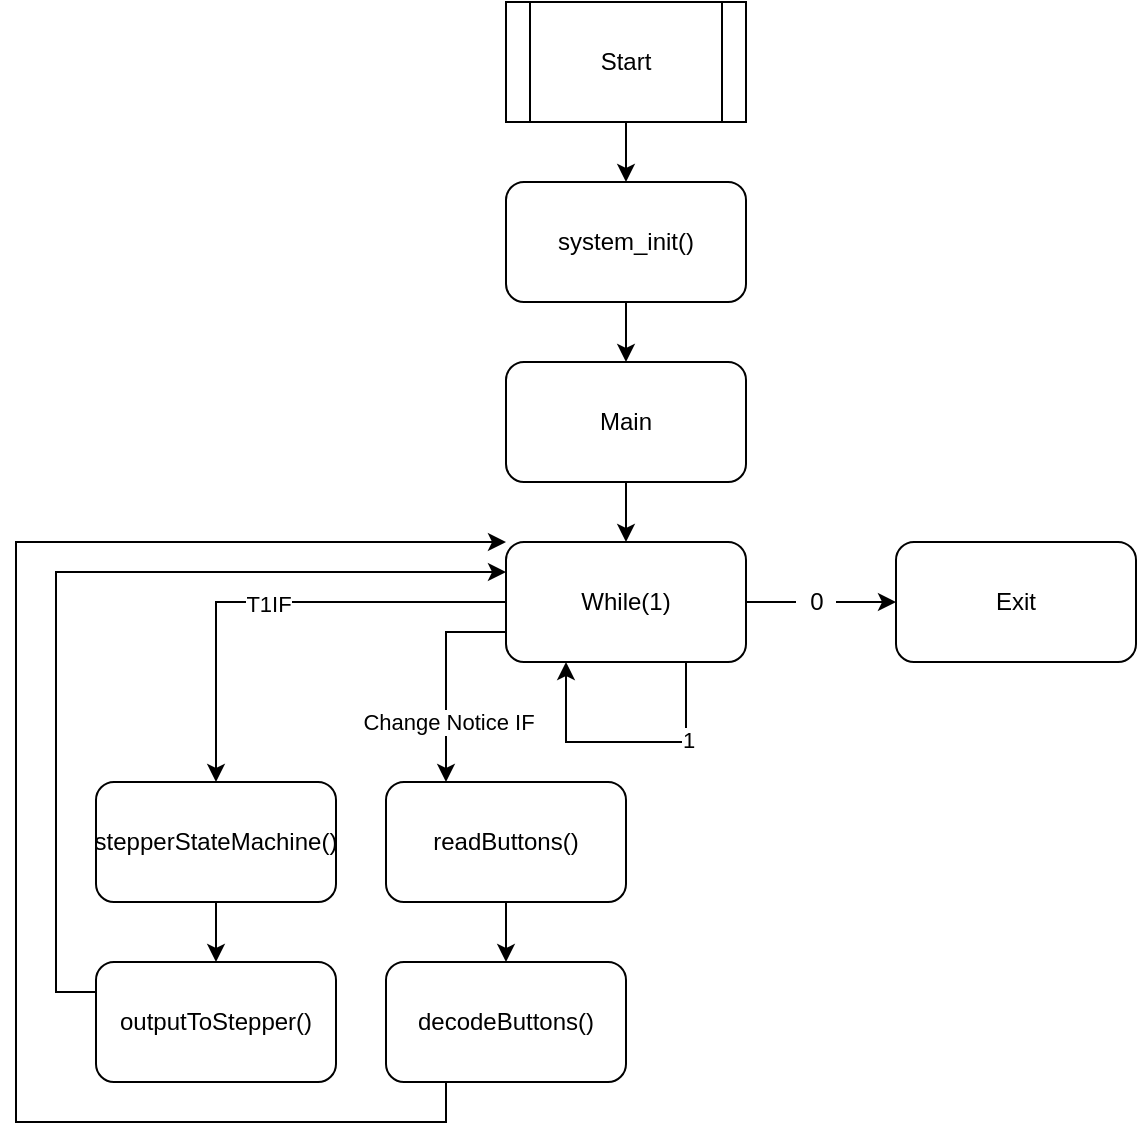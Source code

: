 <mxfile version="15.4.3" type="google"><diagram id="oLjTwDfrF8l8sLdcWF6V" name="Page-1"><mxGraphModel dx="1038" dy="536" grid="1" gridSize="10" guides="1" tooltips="1" connect="1" arrows="1" fold="1" page="1" pageScale="1" pageWidth="850" pageHeight="1100" math="0" shadow="0"><root><mxCell id="0"/><mxCell id="1" parent="0"/><mxCell id="2bsK7VeaPjVBPBTC2kPe-3" style="edgeStyle=orthogonalEdgeStyle;rounded=0;orthogonalLoop=1;jettySize=auto;html=1;exitX=0.5;exitY=1;exitDx=0;exitDy=0;" edge="1" parent="1" source="2bsK7VeaPjVBPBTC2kPe-1" target="2bsK7VeaPjVBPBTC2kPe-2"><mxGeometry relative="1" as="geometry"/></mxCell><mxCell id="2bsK7VeaPjVBPBTC2kPe-1" value="Start" style="shape=process;whiteSpace=wrap;html=1;backgroundOutline=1;" vertex="1" parent="1"><mxGeometry x="365" y="10" width="120" height="60" as="geometry"/></mxCell><mxCell id="2bsK7VeaPjVBPBTC2kPe-5" style="edgeStyle=orthogonalEdgeStyle;rounded=0;orthogonalLoop=1;jettySize=auto;html=1;exitX=0.5;exitY=1;exitDx=0;exitDy=0;entryX=0.5;entryY=0;entryDx=0;entryDy=0;" edge="1" parent="1" source="2bsK7VeaPjVBPBTC2kPe-2" target="2bsK7VeaPjVBPBTC2kPe-4"><mxGeometry relative="1" as="geometry"/></mxCell><mxCell id="2bsK7VeaPjVBPBTC2kPe-2" value="system_init()" style="rounded=1;whiteSpace=wrap;html=1;" vertex="1" parent="1"><mxGeometry x="365" y="100" width="120" height="60" as="geometry"/></mxCell><mxCell id="2bsK7VeaPjVBPBTC2kPe-26" style="edgeStyle=orthogonalEdgeStyle;rounded=0;orthogonalLoop=1;jettySize=auto;html=1;exitX=0.5;exitY=1;exitDx=0;exitDy=0;entryX=0.5;entryY=0;entryDx=0;entryDy=0;" edge="1" parent="1" source="2bsK7VeaPjVBPBTC2kPe-4" target="2bsK7VeaPjVBPBTC2kPe-6"><mxGeometry relative="1" as="geometry"/></mxCell><mxCell id="2bsK7VeaPjVBPBTC2kPe-4" value="Main" style="rounded=1;whiteSpace=wrap;html=1;" vertex="1" parent="1"><mxGeometry x="365" y="190" width="120" height="60" as="geometry"/></mxCell><mxCell id="2bsK7VeaPjVBPBTC2kPe-9" style="edgeStyle=orthogonalEdgeStyle;rounded=0;orthogonalLoop=1;jettySize=auto;html=1;exitX=1;exitY=0.5;exitDx=0;exitDy=0;startArrow=none;" edge="1" parent="1" source="2bsK7VeaPjVBPBTC2kPe-10"><mxGeometry relative="1" as="geometry"><mxPoint x="560" y="310" as="targetPoint"/></mxGeometry></mxCell><mxCell id="2bsK7VeaPjVBPBTC2kPe-17" style="edgeStyle=orthogonalEdgeStyle;rounded=0;orthogonalLoop=1;jettySize=auto;html=1;exitX=0;exitY=0.5;exitDx=0;exitDy=0;entryX=0.5;entryY=0;entryDx=0;entryDy=0;" edge="1" parent="1" source="2bsK7VeaPjVBPBTC2kPe-6" target="2bsK7VeaPjVBPBTC2kPe-19"><mxGeometry relative="1" as="geometry"/></mxCell><mxCell id="2bsK7VeaPjVBPBTC2kPe-18" value="T1IF" style="edgeLabel;html=1;align=center;verticalAlign=middle;resizable=0;points=[];" vertex="1" connectable="0" parent="2bsK7VeaPjVBPBTC2kPe-17"><mxGeometry x="0.017" y="1" relative="1" as="geometry"><mxPoint as="offset"/></mxGeometry></mxCell><mxCell id="2bsK7VeaPjVBPBTC2kPe-20" style="edgeStyle=orthogonalEdgeStyle;rounded=0;orthogonalLoop=1;jettySize=auto;html=1;exitX=0;exitY=0.75;exitDx=0;exitDy=0;entryX=0.25;entryY=0;entryDx=0;entryDy=0;" edge="1" parent="1" source="2bsK7VeaPjVBPBTC2kPe-6" target="2bsK7VeaPjVBPBTC2kPe-14"><mxGeometry relative="1" as="geometry"/></mxCell><mxCell id="2bsK7VeaPjVBPBTC2kPe-21" value="Change Notice IF" style="edgeLabel;html=1;align=center;verticalAlign=middle;resizable=0;points=[];" vertex="1" connectable="0" parent="2bsK7VeaPjVBPBTC2kPe-20"><mxGeometry x="0.009" y="1" relative="1" as="geometry"><mxPoint y="22" as="offset"/></mxGeometry></mxCell><mxCell id="2bsK7VeaPjVBPBTC2kPe-6" value="While(1)" style="rounded=1;whiteSpace=wrap;html=1;" vertex="1" parent="1"><mxGeometry x="365" y="280" width="120" height="60" as="geometry"/></mxCell><mxCell id="2bsK7VeaPjVBPBTC2kPe-7" style="edgeStyle=orthogonalEdgeStyle;rounded=0;orthogonalLoop=1;jettySize=auto;html=1;exitX=0.75;exitY=1;exitDx=0;exitDy=0;entryX=0.25;entryY=1;entryDx=0;entryDy=0;" edge="1" parent="1" source="2bsK7VeaPjVBPBTC2kPe-6" target="2bsK7VeaPjVBPBTC2kPe-6"><mxGeometry relative="1" as="geometry"><Array as="points"><mxPoint x="455" y="380"/><mxPoint x="395" y="380"/></Array></mxGeometry></mxCell><mxCell id="2bsK7VeaPjVBPBTC2kPe-8" value="&lt;div&gt;1&lt;/div&gt;" style="edgeLabel;html=1;align=center;verticalAlign=middle;resizable=0;points=[];" vertex="1" connectable="0" parent="2bsK7VeaPjVBPBTC2kPe-7"><mxGeometry x="-0.443" y="1" relative="1" as="geometry"><mxPoint as="offset"/></mxGeometry></mxCell><mxCell id="2bsK7VeaPjVBPBTC2kPe-10" value="&lt;div&gt;0&lt;/div&gt;" style="text;html=1;align=center;verticalAlign=middle;resizable=0;points=[];autosize=1;strokeColor=none;fillColor=none;" vertex="1" parent="1"><mxGeometry x="510" y="300" width="20" height="20" as="geometry"/></mxCell><mxCell id="2bsK7VeaPjVBPBTC2kPe-11" value="" style="edgeStyle=orthogonalEdgeStyle;rounded=0;orthogonalLoop=1;jettySize=auto;html=1;exitX=1;exitY=0.5;exitDx=0;exitDy=0;endArrow=none;" edge="1" parent="1" source="2bsK7VeaPjVBPBTC2kPe-6" target="2bsK7VeaPjVBPBTC2kPe-10"><mxGeometry relative="1" as="geometry"><mxPoint x="560" y="310" as="targetPoint"/><mxPoint x="485" y="310" as="sourcePoint"/></mxGeometry></mxCell><mxCell id="2bsK7VeaPjVBPBTC2kPe-12" value="Exit" style="rounded=1;whiteSpace=wrap;html=1;" vertex="1" parent="1"><mxGeometry x="560" y="280" width="120" height="60" as="geometry"/></mxCell><mxCell id="2bsK7VeaPjVBPBTC2kPe-16" style="edgeStyle=orthogonalEdgeStyle;rounded=0;orthogonalLoop=1;jettySize=auto;html=1;exitX=0.5;exitY=1;exitDx=0;exitDy=0;entryX=0.5;entryY=0;entryDx=0;entryDy=0;" edge="1" parent="1" source="2bsK7VeaPjVBPBTC2kPe-14" target="2bsK7VeaPjVBPBTC2kPe-15"><mxGeometry relative="1" as="geometry"/></mxCell><mxCell id="2bsK7VeaPjVBPBTC2kPe-14" value="readButtons()" style="rounded=1;whiteSpace=wrap;html=1;" vertex="1" parent="1"><mxGeometry x="305" y="400" width="120" height="60" as="geometry"/></mxCell><mxCell id="2bsK7VeaPjVBPBTC2kPe-25" style="edgeStyle=orthogonalEdgeStyle;rounded=0;orthogonalLoop=1;jettySize=auto;html=1;exitX=0.25;exitY=1;exitDx=0;exitDy=0;entryX=0;entryY=0;entryDx=0;entryDy=0;" edge="1" parent="1" source="2bsK7VeaPjVBPBTC2kPe-15" target="2bsK7VeaPjVBPBTC2kPe-6"><mxGeometry relative="1" as="geometry"><Array as="points"><mxPoint x="335" y="570"/><mxPoint x="120" y="570"/><mxPoint x="120" y="280"/></Array></mxGeometry></mxCell><mxCell id="2bsK7VeaPjVBPBTC2kPe-15" value="decodeButtons()" style="rounded=1;whiteSpace=wrap;html=1;" vertex="1" parent="1"><mxGeometry x="305" y="490" width="120" height="60" as="geometry"/></mxCell><mxCell id="2bsK7VeaPjVBPBTC2kPe-23" style="edgeStyle=orthogonalEdgeStyle;rounded=0;orthogonalLoop=1;jettySize=auto;html=1;exitX=0.5;exitY=1;exitDx=0;exitDy=0;entryX=0.5;entryY=0;entryDx=0;entryDy=0;" edge="1" parent="1" source="2bsK7VeaPjVBPBTC2kPe-19" target="2bsK7VeaPjVBPBTC2kPe-22"><mxGeometry relative="1" as="geometry"/></mxCell><mxCell id="2bsK7VeaPjVBPBTC2kPe-19" value="stepperStateMachine()" style="rounded=1;whiteSpace=wrap;html=1;" vertex="1" parent="1"><mxGeometry x="160" y="400" width="120" height="60" as="geometry"/></mxCell><mxCell id="2bsK7VeaPjVBPBTC2kPe-24" style="edgeStyle=orthogonalEdgeStyle;rounded=0;orthogonalLoop=1;jettySize=auto;html=1;exitX=0;exitY=0.25;exitDx=0;exitDy=0;entryX=0;entryY=0.25;entryDx=0;entryDy=0;" edge="1" parent="1" source="2bsK7VeaPjVBPBTC2kPe-22" target="2bsK7VeaPjVBPBTC2kPe-6"><mxGeometry relative="1" as="geometry"/></mxCell><mxCell id="2bsK7VeaPjVBPBTC2kPe-22" value="outputToStepper()" style="rounded=1;whiteSpace=wrap;html=1;" vertex="1" parent="1"><mxGeometry x="160" y="490" width="120" height="60" as="geometry"/></mxCell></root></mxGraphModel></diagram></mxfile>